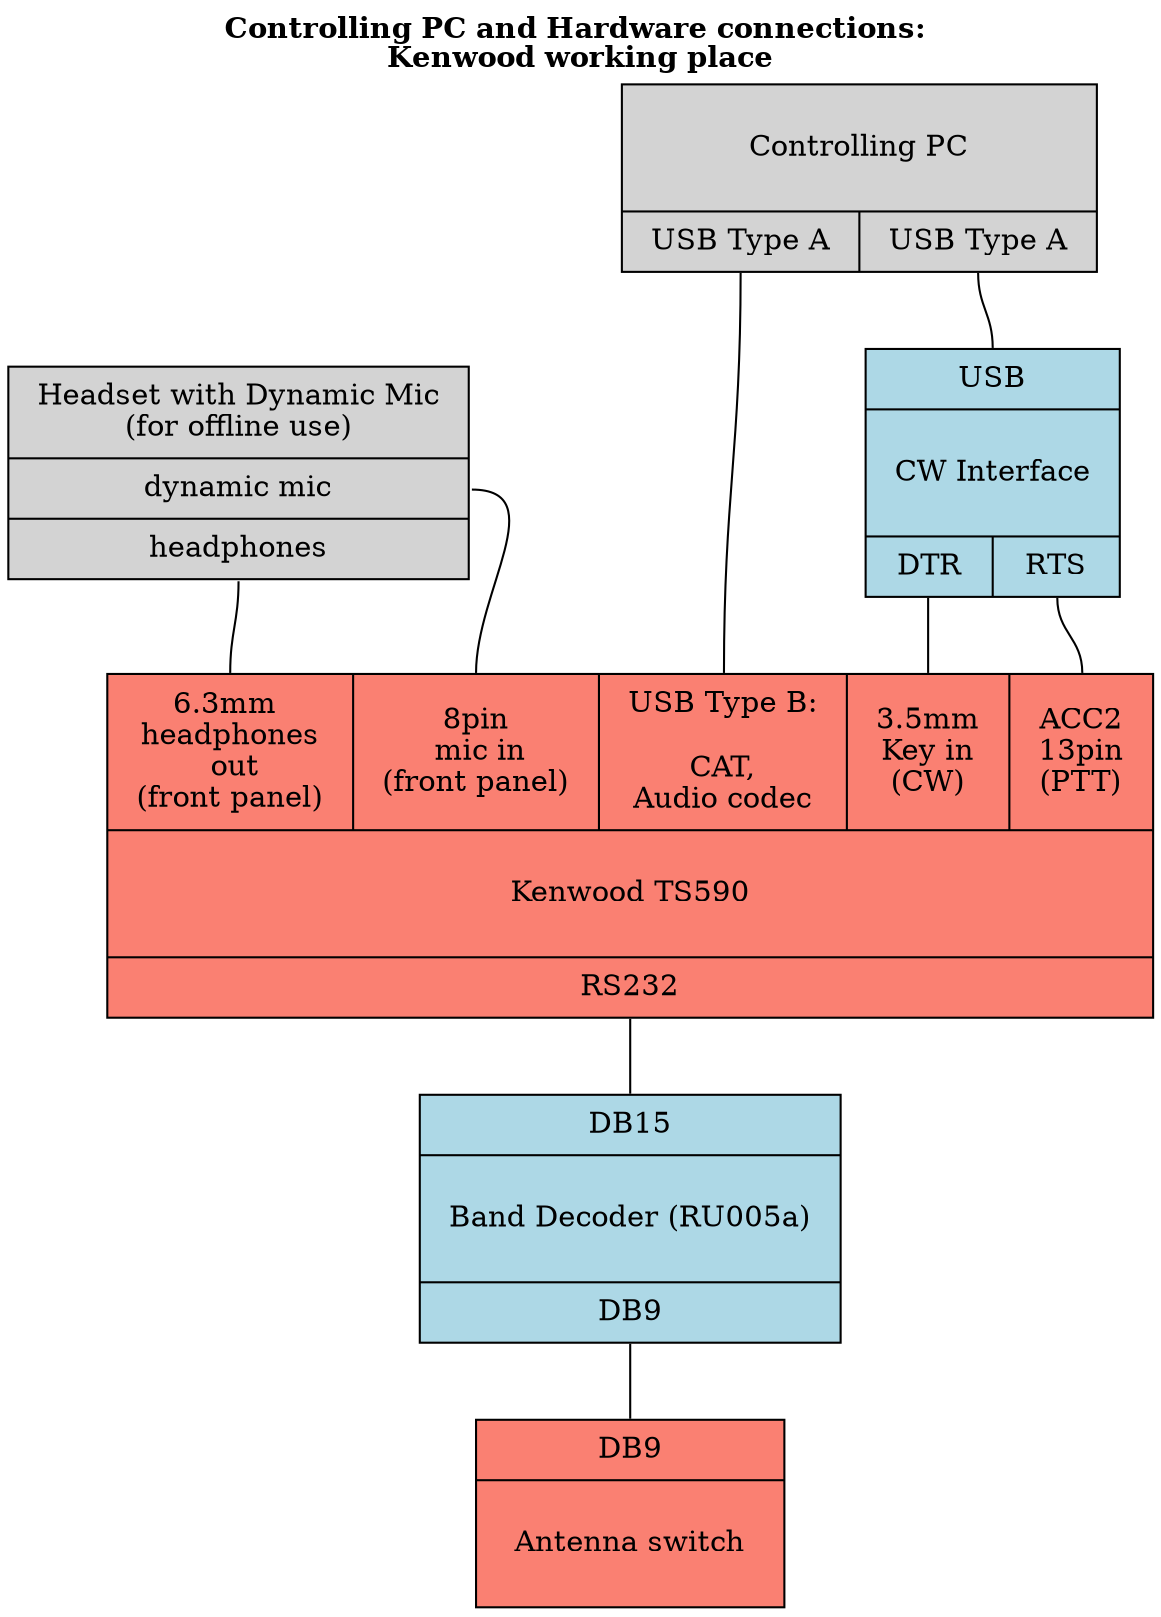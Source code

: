 digraph Arch {
node [shape = rect, margin = "0.2,0.1"]
edge [arrowhead = none]
labelloc = top

label = <<b>Controlling PC and Hardware connections: <br/>Kenwood working place</b>>

pc [shape = record, style = filled, label = "{ \nControlling PC\n\r | { <usbA>USB Type A | <usbA2> USB Type A} }"]
headset [shape = record, style = filled, label = "{ Headset with Dynamic Mic\n(for offline use) | <mic> dynamic mic | <earph> headphones }"]

kenwood [shape = record, style = filled, fillcolor = salmon, label = "{ { <earphFront> 6.3mm \nheadphones\n out\n(front panel) | <micFront> 8pin\n mic in\n(front panel) | <usbB>USB Type B:\n\nCAT,\nAudio codec | <key>3.5mm\nKey in\n(CW) | <acc2>ACC2\n13pin\n(PTT) } | \nKenwood TS590\n\r | {<rs232> RS232 } }"];
cwInterface [shape = record, style = filled, fillcolor = lightblue, label = "{<usb> USB | \nCW Interface\n\n | {<dtr> DTR | <rts> RTS}}"]

ru005 [shape = record, style = filled, fillcolor = lightblue, label = "{<db15> DB15 | \nBand Decoder (RU005a)\n\r | <db9>DB9 }"]

antennaSwitch [shape = record, style = filled, fillcolor = salmon, label = "{ <db9>DB9 | \n Antenna switch \n\r }"]

pc : usbA -> kenwood : usbB
pc : usbA2 : s -> cwInterface : usb:n
cwInterface : dtr : s -> kenwood : key : n
cwInterface : rts : s -> kenwood : acc2 : n
kenwood : rs232 -> ru005 : db15 : n

headset : mic : e -> kenwood : micFront : n
headset : earph : s -> kenwood : earphFront : n

ru005 : db9 -> antennaSwitch : db9

}
